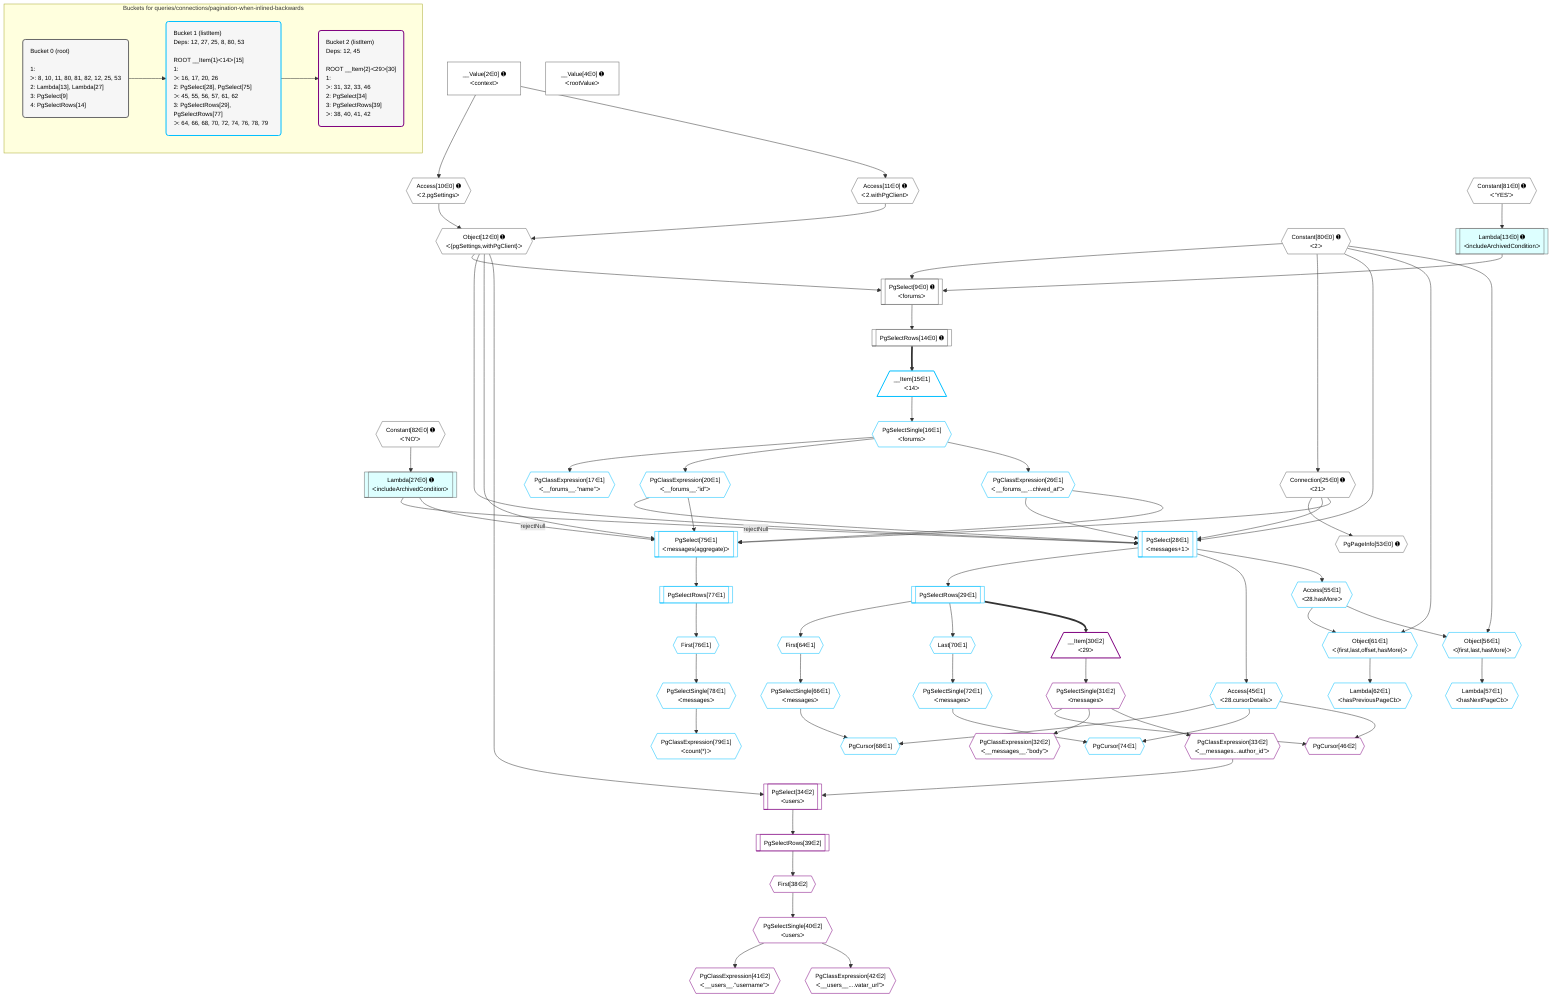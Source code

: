 %%{init: {'themeVariables': { 'fontSize': '12px'}}}%%
graph TD
    classDef path fill:#eee,stroke:#000,color:#000
    classDef plan fill:#fff,stroke-width:1px,color:#000
    classDef itemplan fill:#fff,stroke-width:2px,color:#000
    classDef unbatchedplan fill:#dff,stroke-width:1px,color:#000
    classDef sideeffectplan fill:#fcc,stroke-width:2px,color:#000
    classDef bucket fill:#f6f6f6,color:#000,stroke-width:2px,text-align:left


    %% plan dependencies
    PgSelect9[["PgSelect[9∈0] ➊<br />ᐸforumsᐳ"]]:::plan
    Object12{{"Object[12∈0] ➊<br />ᐸ{pgSettings,withPgClient}ᐳ"}}:::plan
    Constant80{{"Constant[80∈0] ➊<br />ᐸ2ᐳ"}}:::plan
    Lambda13[["Lambda[13∈0] ➊<br />ᐸincludeArchivedConditionᐳ"]]:::unbatchedplan
    Object12 & Constant80 & Lambda13 --> PgSelect9
    Access10{{"Access[10∈0] ➊<br />ᐸ2.pgSettingsᐳ"}}:::plan
    Access11{{"Access[11∈0] ➊<br />ᐸ2.withPgClientᐳ"}}:::plan
    Access10 & Access11 --> Object12
    Connection25{{"Connection[25∈0] ➊<br />ᐸ21ᐳ"}}:::plan
    Constant80 --> Connection25
    __Value2["__Value[2∈0] ➊<br />ᐸcontextᐳ"]:::plan
    __Value2 --> Access10
    __Value2 --> Access11
    Constant81{{"Constant[81∈0] ➊<br />ᐸ'YES'ᐳ"}}:::plan
    Constant81 --> Lambda13
    PgSelectRows14[["PgSelectRows[14∈0] ➊"]]:::plan
    PgSelect9 --> PgSelectRows14
    Lambda27[["Lambda[27∈0] ➊<br />ᐸincludeArchivedConditionᐳ"]]:::unbatchedplan
    Constant82{{"Constant[82∈0] ➊<br />ᐸ'NO'ᐳ"}}:::plan
    Constant82 --> Lambda27
    PgPageInfo53{{"PgPageInfo[53∈0] ➊"}}:::plan
    Connection25 --> PgPageInfo53
    __Value4["__Value[4∈0] ➊<br />ᐸrootValueᐳ"]:::plan
    PgSelect28[["PgSelect[28∈1]<br />ᐸmessages+1ᐳ"]]:::plan
    PgClassExpression20{{"PgClassExpression[20∈1]<br />ᐸ__forums__.”id”ᐳ"}}:::plan
    PgClassExpression26{{"PgClassExpression[26∈1]<br />ᐸ__forums__...chived_at”ᐳ"}}:::plan
    Lambda27 -->|rejectNull| PgSelect28
    Object12 & PgClassExpression20 & PgClassExpression26 & Connection25 & Constant80 --> PgSelect28
    PgSelect75[["PgSelect[75∈1]<br />ᐸmessages(aggregate)ᐳ"]]:::plan
    Lambda27 -->|rejectNull| PgSelect75
    Object12 & PgClassExpression20 & PgClassExpression26 & Connection25 --> PgSelect75
    Object61{{"Object[61∈1]<br />ᐸ{first,last,offset,hasMore}ᐳ"}}:::plan
    Access55{{"Access[55∈1]<br />ᐸ28.hasMoreᐳ"}}:::plan
    Constant80 & Access55 --> Object61
    Object56{{"Object[56∈1]<br />ᐸ{first,last,hasMore}ᐳ"}}:::plan
    Constant80 & Access55 --> Object56
    PgCursor68{{"PgCursor[68∈1]"}}:::plan
    PgSelectSingle66{{"PgSelectSingle[66∈1]<br />ᐸmessagesᐳ"}}:::plan
    Access45{{"Access[45∈1]<br />ᐸ28.cursorDetailsᐳ"}}:::plan
    PgSelectSingle66 & Access45 --> PgCursor68
    PgCursor74{{"PgCursor[74∈1]"}}:::plan
    PgSelectSingle72{{"PgSelectSingle[72∈1]<br />ᐸmessagesᐳ"}}:::plan
    PgSelectSingle72 & Access45 --> PgCursor74
    __Item15[/"__Item[15∈1]<br />ᐸ14ᐳ"\]:::itemplan
    PgSelectRows14 ==> __Item15
    PgSelectSingle16{{"PgSelectSingle[16∈1]<br />ᐸforumsᐳ"}}:::plan
    __Item15 --> PgSelectSingle16
    PgClassExpression17{{"PgClassExpression[17∈1]<br />ᐸ__forums__.”name”ᐳ"}}:::plan
    PgSelectSingle16 --> PgClassExpression17
    PgSelectSingle16 --> PgClassExpression20
    PgSelectSingle16 --> PgClassExpression26
    PgSelectRows29[["PgSelectRows[29∈1]"]]:::plan
    PgSelect28 --> PgSelectRows29
    PgSelect28 --> Access45
    PgSelect28 --> Access55
    Lambda57{{"Lambda[57∈1]<br />ᐸhasNextPageCbᐳ"}}:::plan
    Object56 --> Lambda57
    Lambda62{{"Lambda[62∈1]<br />ᐸhasPreviousPageCbᐳ"}}:::plan
    Object61 --> Lambda62
    First64{{"First[64∈1]"}}:::plan
    PgSelectRows29 --> First64
    First64 --> PgSelectSingle66
    Last70{{"Last[70∈1]"}}:::plan
    PgSelectRows29 --> Last70
    Last70 --> PgSelectSingle72
    First76{{"First[76∈1]"}}:::plan
    PgSelectRows77[["PgSelectRows[77∈1]"]]:::plan
    PgSelectRows77 --> First76
    PgSelect75 --> PgSelectRows77
    PgSelectSingle78{{"PgSelectSingle[78∈1]<br />ᐸmessagesᐳ"}}:::plan
    First76 --> PgSelectSingle78
    PgClassExpression79{{"PgClassExpression[79∈1]<br />ᐸcount(*)ᐳ"}}:::plan
    PgSelectSingle78 --> PgClassExpression79
    PgSelect34[["PgSelect[34∈2]<br />ᐸusersᐳ"]]:::plan
    PgClassExpression33{{"PgClassExpression[33∈2]<br />ᐸ__messages...author_id”ᐳ"}}:::plan
    Object12 & PgClassExpression33 --> PgSelect34
    PgCursor46{{"PgCursor[46∈2]"}}:::plan
    PgSelectSingle31{{"PgSelectSingle[31∈2]<br />ᐸmessagesᐳ"}}:::plan
    PgSelectSingle31 & Access45 --> PgCursor46
    __Item30[/"__Item[30∈2]<br />ᐸ29ᐳ"\]:::itemplan
    PgSelectRows29 ==> __Item30
    __Item30 --> PgSelectSingle31
    PgClassExpression32{{"PgClassExpression[32∈2]<br />ᐸ__messages__.”body”ᐳ"}}:::plan
    PgSelectSingle31 --> PgClassExpression32
    PgSelectSingle31 --> PgClassExpression33
    First38{{"First[38∈2]"}}:::plan
    PgSelectRows39[["PgSelectRows[39∈2]"]]:::plan
    PgSelectRows39 --> First38
    PgSelect34 --> PgSelectRows39
    PgSelectSingle40{{"PgSelectSingle[40∈2]<br />ᐸusersᐳ"}}:::plan
    First38 --> PgSelectSingle40
    PgClassExpression41{{"PgClassExpression[41∈2]<br />ᐸ__users__.”username”ᐳ"}}:::plan
    PgSelectSingle40 --> PgClassExpression41
    PgClassExpression42{{"PgClassExpression[42∈2]<br />ᐸ__users__....vatar_url”ᐳ"}}:::plan
    PgSelectSingle40 --> PgClassExpression42

    %% define steps

    subgraph "Buckets for queries/connections/pagination-when-inlined-backwards"
    Bucket0("Bucket 0 (root)<br /><br />1: <br />ᐳ: 8, 10, 11, 80, 81, 82, 12, 25, 53<br />2: Lambda[13], Lambda[27]<br />3: PgSelect[9]<br />4: PgSelectRows[14]"):::bucket
    classDef bucket0 stroke:#696969
    class Bucket0,__Value2,__Value4,PgSelect9,Access10,Access11,Object12,Lambda13,PgSelectRows14,Connection25,Lambda27,PgPageInfo53,Constant80,Constant81,Constant82 bucket0
    Bucket1("Bucket 1 (listItem)<br />Deps: 12, 27, 25, 8, 80, 53<br /><br />ROOT __Item{1}ᐸ14ᐳ[15]<br />1: <br />ᐳ: 16, 17, 20, 26<br />2: PgSelect[28], PgSelect[75]<br />ᐳ: 45, 55, 56, 57, 61, 62<br />3: PgSelectRows[29], PgSelectRows[77]<br />ᐳ: 64, 66, 68, 70, 72, 74, 76, 78, 79"):::bucket
    classDef bucket1 stroke:#00bfff
    class Bucket1,__Item15,PgSelectSingle16,PgClassExpression17,PgClassExpression20,PgClassExpression26,PgSelect28,PgSelectRows29,Access45,Access55,Object56,Lambda57,Object61,Lambda62,First64,PgSelectSingle66,PgCursor68,Last70,PgSelectSingle72,PgCursor74,PgSelect75,First76,PgSelectRows77,PgSelectSingle78,PgClassExpression79 bucket1
    Bucket2("Bucket 2 (listItem)<br />Deps: 12, 45<br /><br />ROOT __Item{2}ᐸ29ᐳ[30]<br />1: <br />ᐳ: 31, 32, 33, 46<br />2: PgSelect[34]<br />3: PgSelectRows[39]<br />ᐳ: 38, 40, 41, 42"):::bucket
    classDef bucket2 stroke:#7f007f
    class Bucket2,__Item30,PgSelectSingle31,PgClassExpression32,PgClassExpression33,PgSelect34,First38,PgSelectRows39,PgSelectSingle40,PgClassExpression41,PgClassExpression42,PgCursor46 bucket2
    Bucket0 --> Bucket1
    Bucket1 --> Bucket2
    end